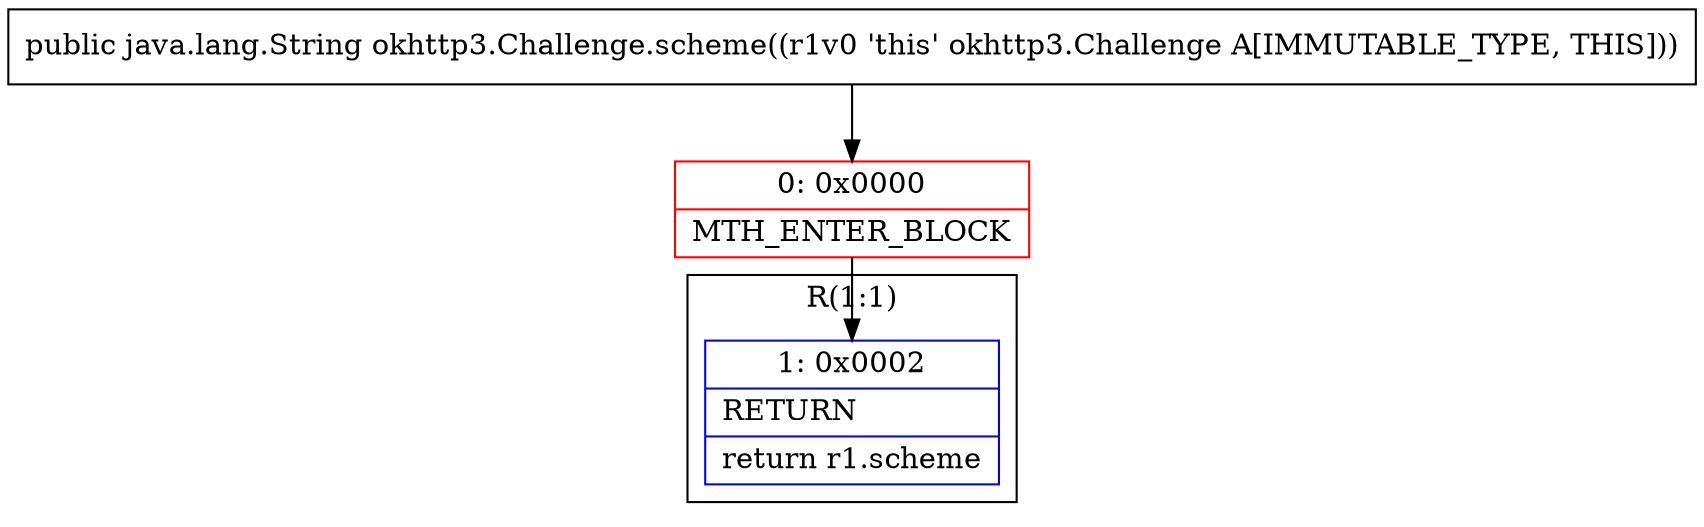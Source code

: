 digraph "CFG forokhttp3.Challenge.scheme()Ljava\/lang\/String;" {
subgraph cluster_Region_19704687 {
label = "R(1:1)";
node [shape=record,color=blue];
Node_1 [shape=record,label="{1\:\ 0x0002|RETURN\l|return r1.scheme\l}"];
}
Node_0 [shape=record,color=red,label="{0\:\ 0x0000|MTH_ENTER_BLOCK\l}"];
MethodNode[shape=record,label="{public java.lang.String okhttp3.Challenge.scheme((r1v0 'this' okhttp3.Challenge A[IMMUTABLE_TYPE, THIS])) }"];
MethodNode -> Node_0;
Node_0 -> Node_1;
}

